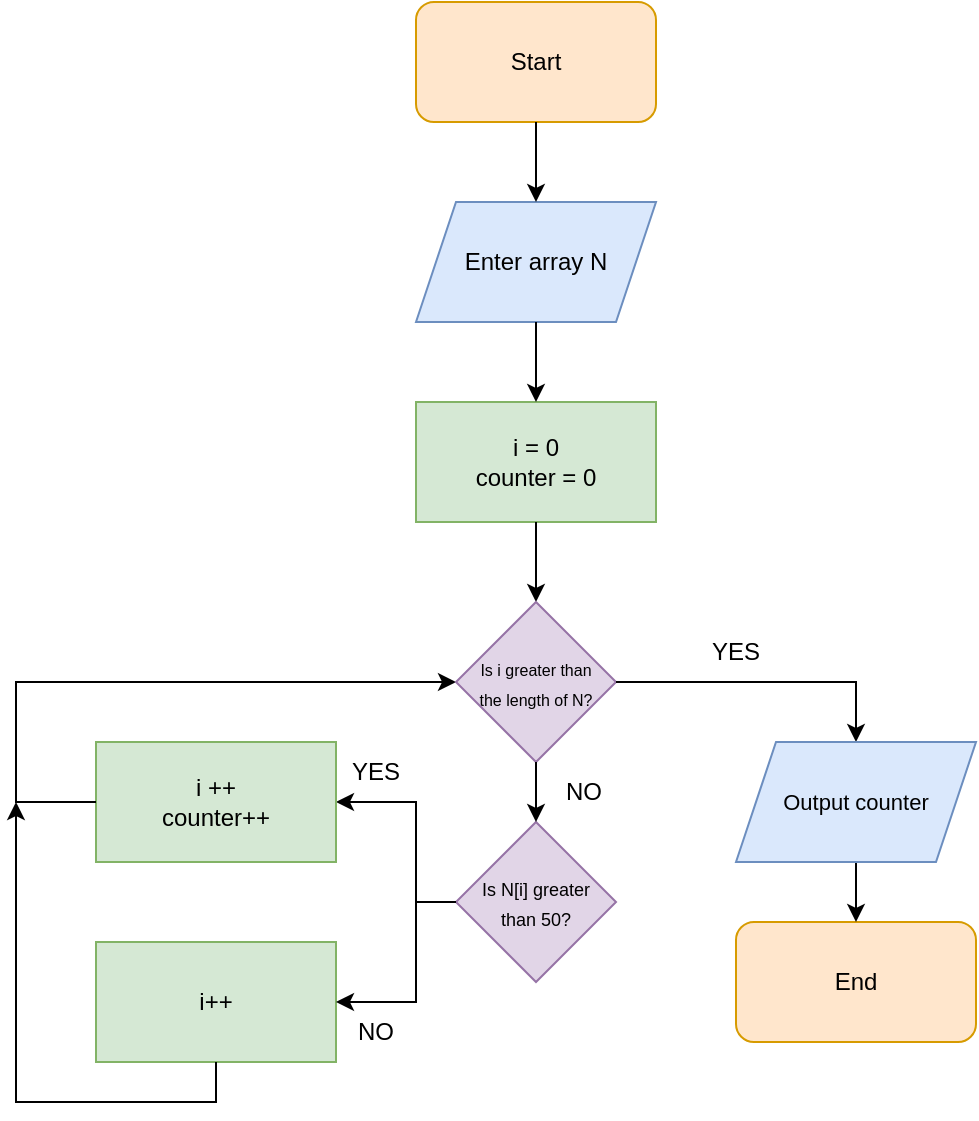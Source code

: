 <mxfile version="16.2.1" type="device"><diagram id="zH5vKrqxmdxI22Y_X6jF" name="Page-1"><mxGraphModel dx="1175" dy="665" grid="1" gridSize="10" guides="1" tooltips="1" connect="1" arrows="1" fold="1" page="1" pageScale="1" pageWidth="827" pageHeight="1169" math="0" shadow="0"><root><mxCell id="0"/><mxCell id="1" parent="0"/><mxCell id="2AQkPONZCynOVtSV_OnU-1" value="Start" style="rounded=1;whiteSpace=wrap;html=1;fillColor=#ffe6cc;strokeColor=#d79b00;" vertex="1" parent="1"><mxGeometry x="360" y="40" width="120" height="60" as="geometry"/></mxCell><mxCell id="2AQkPONZCynOVtSV_OnU-12" style="edgeStyle=orthogonalEdgeStyle;rounded=0;orthogonalLoop=1;jettySize=auto;html=1;entryX=1;entryY=0.5;entryDx=0;entryDy=0;" edge="1" parent="1" target="2AQkPONZCynOVtSV_OnU-5"><mxGeometry relative="1" as="geometry"><mxPoint x="380" y="490" as="sourcePoint"/><Array as="points"><mxPoint x="360" y="490"/><mxPoint x="360" y="440"/></Array></mxGeometry></mxCell><mxCell id="2AQkPONZCynOVtSV_OnU-3" value="&lt;font style=&quot;font-size: 9px&quot;&gt;Is N[i] greater &lt;br&gt;than 50?&lt;/font&gt;" style="rhombus;whiteSpace=wrap;html=1;fillColor=#e1d5e7;strokeColor=#9673a6;" vertex="1" parent="1"><mxGeometry x="380" y="450" width="80" height="80" as="geometry"/></mxCell><mxCell id="2AQkPONZCynOVtSV_OnU-4" value="Enter array N" style="shape=parallelogram;perimeter=parallelogramPerimeter;whiteSpace=wrap;html=1;fixedSize=1;fillColor=#dae8fc;strokeColor=#6c8ebf;" vertex="1" parent="1"><mxGeometry x="360" y="140" width="120" height="60" as="geometry"/></mxCell><mxCell id="2AQkPONZCynOVtSV_OnU-5" value="i ++&lt;br&gt;counter++" style="rounded=0;whiteSpace=wrap;html=1;fillColor=#d5e8d4;strokeColor=#82b366;" vertex="1" parent="1"><mxGeometry x="200" y="410" width="120" height="60" as="geometry"/></mxCell><mxCell id="2AQkPONZCynOVtSV_OnU-7" value="i++" style="rounded=0;whiteSpace=wrap;html=1;fillColor=#d5e8d4;strokeColor=#82b366;" vertex="1" parent="1"><mxGeometry x="200" y="510" width="120" height="60" as="geometry"/></mxCell><mxCell id="2AQkPONZCynOVtSV_OnU-8" value="i = 0&lt;br&gt;counter = 0" style="rounded=0;whiteSpace=wrap;html=1;fillColor=#d5e8d4;strokeColor=#82b366;" vertex="1" parent="1"><mxGeometry x="360" y="240" width="120" height="60" as="geometry"/></mxCell><mxCell id="2AQkPONZCynOVtSV_OnU-9" value="" style="endArrow=classic;html=1;rounded=0;exitX=0;exitY=0.5;exitDx=0;exitDy=0;entryX=0;entryY=0.5;entryDx=0;entryDy=0;" edge="1" parent="1" source="2AQkPONZCynOVtSV_OnU-5" target="2AQkPONZCynOVtSV_OnU-20"><mxGeometry width="50" height="50" relative="1" as="geometry"><mxPoint x="370" y="400" as="sourcePoint"/><mxPoint x="360" y="380" as="targetPoint"/><Array as="points"><mxPoint x="160" y="440"/><mxPoint x="160" y="380"/></Array></mxGeometry></mxCell><mxCell id="2AQkPONZCynOVtSV_OnU-10" value="" style="endArrow=classic;html=1;rounded=0;exitX=0.5;exitY=1;exitDx=0;exitDy=0;" edge="1" parent="1" source="2AQkPONZCynOVtSV_OnU-7"><mxGeometry width="50" height="50" relative="1" as="geometry"><mxPoint x="370" y="400" as="sourcePoint"/><mxPoint x="160" y="440" as="targetPoint"/><Array as="points"><mxPoint x="260" y="590"/><mxPoint x="230" y="590"/><mxPoint x="180" y="590"/><mxPoint x="160" y="590"/></Array></mxGeometry></mxCell><mxCell id="2AQkPONZCynOVtSV_OnU-13" value="" style="endArrow=classic;html=1;rounded=0;entryX=1;entryY=0.5;entryDx=0;entryDy=0;exitX=0;exitY=0.5;exitDx=0;exitDy=0;" edge="1" parent="1" source="2AQkPONZCynOVtSV_OnU-3" target="2AQkPONZCynOVtSV_OnU-7"><mxGeometry width="50" height="50" relative="1" as="geometry"><mxPoint x="360" y="490" as="sourcePoint"/><mxPoint x="420" y="350" as="targetPoint"/><Array as="points"><mxPoint x="360" y="490"/><mxPoint x="360" y="520"/><mxPoint x="360" y="540"/></Array></mxGeometry></mxCell><mxCell id="2AQkPONZCynOVtSV_OnU-14" value="" style="endArrow=classic;html=1;rounded=0;exitX=0.5;exitY=1;exitDx=0;exitDy=0;" edge="1" parent="1" source="2AQkPONZCynOVtSV_OnU-8"><mxGeometry width="50" height="50" relative="1" as="geometry"><mxPoint x="420" y="300" as="sourcePoint"/><mxPoint x="420" y="340" as="targetPoint"/></mxGeometry></mxCell><mxCell id="2AQkPONZCynOVtSV_OnU-16" value="" style="endArrow=classic;html=1;rounded=0;entryX=0.5;entryY=0;entryDx=0;entryDy=0;exitX=0.5;exitY=1;exitDx=0;exitDy=0;" edge="1" parent="1" source="2AQkPONZCynOVtSV_OnU-4" target="2AQkPONZCynOVtSV_OnU-8"><mxGeometry width="50" height="50" relative="1" as="geometry"><mxPoint x="390" y="230" as="sourcePoint"/><mxPoint x="440" y="180" as="targetPoint"/></mxGeometry></mxCell><mxCell id="2AQkPONZCynOVtSV_OnU-17" value="" style="endArrow=classic;html=1;rounded=0;entryX=0.5;entryY=0;entryDx=0;entryDy=0;exitX=0.5;exitY=1;exitDx=0;exitDy=0;" edge="1" parent="1" source="2AQkPONZCynOVtSV_OnU-1" target="2AQkPONZCynOVtSV_OnU-4"><mxGeometry width="50" height="50" relative="1" as="geometry"><mxPoint x="390" y="230" as="sourcePoint"/><mxPoint x="440" y="180" as="targetPoint"/></mxGeometry></mxCell><mxCell id="2AQkPONZCynOVtSV_OnU-18" value="YES" style="text;html=1;strokeColor=none;fillColor=none;align=center;verticalAlign=middle;whiteSpace=wrap;rounded=0;" vertex="1" parent="1"><mxGeometry x="310" y="410" width="60" height="30" as="geometry"/></mxCell><mxCell id="2AQkPONZCynOVtSV_OnU-19" value="NO" style="text;html=1;strokeColor=none;fillColor=none;align=center;verticalAlign=middle;whiteSpace=wrap;rounded=0;" vertex="1" parent="1"><mxGeometry x="310" y="540" width="60" height="30" as="geometry"/></mxCell><mxCell id="2AQkPONZCynOVtSV_OnU-20" value="&lt;font style=&quot;font-size: 8px&quot;&gt;Is i greater than &lt;br&gt;the length of N?&lt;/font&gt;" style="rhombus;whiteSpace=wrap;html=1;fillColor=#e1d5e7;strokeColor=#9673a6;" vertex="1" parent="1"><mxGeometry x="380" y="340" width="80" height="80" as="geometry"/></mxCell><mxCell id="2AQkPONZCynOVtSV_OnU-21" value="" style="endArrow=classic;html=1;rounded=0;fontSize=8;entryX=0.5;entryY=0;entryDx=0;entryDy=0;exitX=0.5;exitY=1;exitDx=0;exitDy=0;" edge="1" parent="1" source="2AQkPONZCynOVtSV_OnU-20" target="2AQkPONZCynOVtSV_OnU-3"><mxGeometry width="50" height="50" relative="1" as="geometry"><mxPoint x="390" y="540" as="sourcePoint"/><mxPoint x="440" y="490" as="targetPoint"/></mxGeometry></mxCell><mxCell id="2AQkPONZCynOVtSV_OnU-23" style="edgeStyle=orthogonalEdgeStyle;rounded=0;orthogonalLoop=1;jettySize=auto;html=1;exitX=0.5;exitY=1;exitDx=0;exitDy=0;fontSize=8;" edge="1" parent="1" source="2AQkPONZCynOVtSV_OnU-18" target="2AQkPONZCynOVtSV_OnU-18"><mxGeometry relative="1" as="geometry"/></mxCell><mxCell id="2AQkPONZCynOVtSV_OnU-25" value="&lt;font style=&quot;font-size: 12px&quot;&gt;End&lt;/font&gt;" style="rounded=1;whiteSpace=wrap;html=1;fontSize=8;fillColor=#ffe6cc;strokeColor=#d79b00;" vertex="1" parent="1"><mxGeometry x="520" y="500" width="120" height="60" as="geometry"/></mxCell><mxCell id="2AQkPONZCynOVtSV_OnU-26" value="" style="endArrow=classic;html=1;rounded=0;fontSize=8;exitX=1;exitY=0.5;exitDx=0;exitDy=0;" edge="1" parent="1" source="2AQkPONZCynOVtSV_OnU-20"><mxGeometry width="50" height="50" relative="1" as="geometry"><mxPoint x="390" y="440" as="sourcePoint"/><mxPoint x="580" y="410" as="targetPoint"/><Array as="points"><mxPoint x="580" y="380"/></Array></mxGeometry></mxCell><mxCell id="2AQkPONZCynOVtSV_OnU-27" value="NO" style="text;html=1;strokeColor=none;fillColor=none;align=center;verticalAlign=middle;whiteSpace=wrap;rounded=0;" vertex="1" parent="1"><mxGeometry x="414" y="420" width="60" height="30" as="geometry"/></mxCell><mxCell id="2AQkPONZCynOVtSV_OnU-28" value="YES" style="text;html=1;strokeColor=none;fillColor=none;align=center;verticalAlign=middle;whiteSpace=wrap;rounded=0;" vertex="1" parent="1"><mxGeometry x="490" y="350" width="60" height="30" as="geometry"/></mxCell><mxCell id="2AQkPONZCynOVtSV_OnU-32" style="edgeStyle=orthogonalEdgeStyle;rounded=0;orthogonalLoop=1;jettySize=auto;html=1;exitX=0.5;exitY=1;exitDx=0;exitDy=0;entryX=0.5;entryY=0;entryDx=0;entryDy=0;fontSize=11;" edge="1" parent="1" source="2AQkPONZCynOVtSV_OnU-30" target="2AQkPONZCynOVtSV_OnU-25"><mxGeometry relative="1" as="geometry"/></mxCell><mxCell id="2AQkPONZCynOVtSV_OnU-30" value="&lt;font style=&quot;font-size: 11px&quot;&gt;Output counter&lt;/font&gt;" style="shape=parallelogram;perimeter=parallelogramPerimeter;whiteSpace=wrap;html=1;fixedSize=1;fontSize=12;fillColor=#dae8fc;strokeColor=#6c8ebf;" vertex="1" parent="1"><mxGeometry x="520" y="410" width="120" height="60" as="geometry"/></mxCell></root></mxGraphModel></diagram></mxfile>